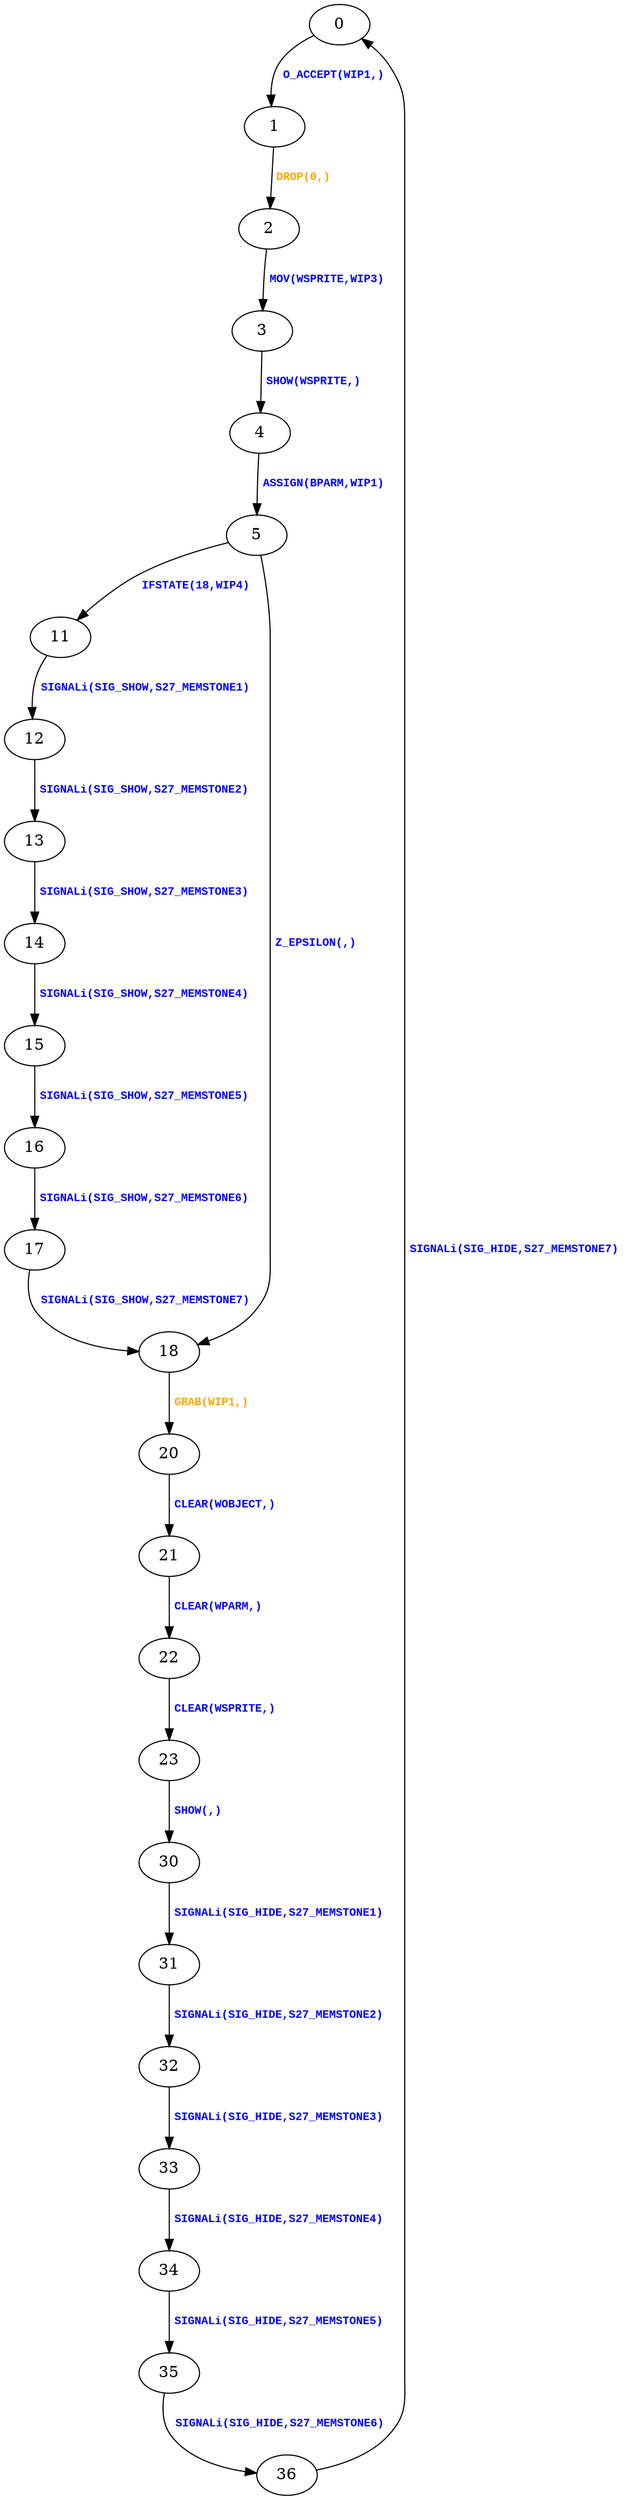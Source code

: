 digraph {
 node [shape=oval];
"0" -> "1"[fontcolor=blue, label=< <table border="0"><tr><td><font face="Courier New" point-size="10"><b>O_ACCEPT(WIP1,)<br align="left"/></b></font></td></tr>
</table>>];
"1" -> "2"[fontcolor=orange, label=< <table border="0"><tr><td><font face="Courier New" point-size="10"><b>DROP(0,)<br align="left"/></b></font></td></tr>
</table>>];
"11" -> "12"[fontcolor=blue, label=< <table border="0"><tr><td><font face="Courier New" point-size="10"><b>SIGNALi(SIG_SHOW,S27_MEMSTONE1)<br align="left"/></b></font></td></tr>
</table>>];
"12" -> "13"[fontcolor=blue, label=< <table border="0"><tr><td><font face="Courier New" point-size="10"><b>SIGNALi(SIG_SHOW,S27_MEMSTONE2)<br align="left"/></b></font></td></tr>
</table>>];
"13" -> "14"[fontcolor=blue, label=< <table border="0"><tr><td><font face="Courier New" point-size="10"><b>SIGNALi(SIG_SHOW,S27_MEMSTONE3)<br align="left"/></b></font></td></tr>
</table>>];
"14" -> "15"[fontcolor=blue, label=< <table border="0"><tr><td><font face="Courier New" point-size="10"><b>SIGNALi(SIG_SHOW,S27_MEMSTONE4)<br align="left"/></b></font></td></tr>
</table>>];
"15" -> "16"[fontcolor=blue, label=< <table border="0"><tr><td><font face="Courier New" point-size="10"><b>SIGNALi(SIG_SHOW,S27_MEMSTONE5)<br align="left"/></b></font></td></tr>
</table>>];
"16" -> "17"[fontcolor=blue, label=< <table border="0"><tr><td><font face="Courier New" point-size="10"><b>SIGNALi(SIG_SHOW,S27_MEMSTONE6)<br align="left"/></b></font></td></tr>
</table>>];
"17" -> "18"[fontcolor=blue, label=< <table border="0"><tr><td><font face="Courier New" point-size="10"><b>SIGNALi(SIG_SHOW,S27_MEMSTONE7)<br align="left"/></b></font></td></tr>
</table>>];
"18" -> "20"[fontcolor=orange, label=< <table border="0"><tr><td><font face="Courier New" point-size="10"><b>GRAB(WIP1,)<br align="left"/></b></font></td></tr>
</table>>];
"2" -> "3"[fontcolor=blue, label=< <table border="0"><tr><td><font face="Courier New" point-size="10"><b>MOV(WSPRITE,WIP3)<br align="left"/></b></font></td></tr>
</table>>];
"20" -> "21"[fontcolor=blue, label=< <table border="0"><tr><td><font face="Courier New" point-size="10"><b>CLEAR(WOBJECT,)<br align="left"/></b></font></td></tr>
</table>>];
"21" -> "22"[fontcolor=blue, label=< <table border="0"><tr><td><font face="Courier New" point-size="10"><b>CLEAR(WPARM,)<br align="left"/></b></font></td></tr>
</table>>];
"22" -> "23"[fontcolor=blue, label=< <table border="0"><tr><td><font face="Courier New" point-size="10"><b>CLEAR(WSPRITE,)<br align="left"/></b></font></td></tr>
</table>>];
"23" -> "30"[fontcolor=blue, label=< <table border="0"><tr><td><font face="Courier New" point-size="10"><b>SHOW(,)<br align="left"/></b></font></td></tr>
</table>>];
"3" -> "4"[fontcolor=blue, label=< <table border="0"><tr><td><font face="Courier New" point-size="10"><b>SHOW(WSPRITE,)<br align="left"/></b></font></td></tr>
</table>>];
"30" -> "31"[fontcolor=blue, label=< <table border="0"><tr><td><font face="Courier New" point-size="10"><b>SIGNALi(SIG_HIDE,S27_MEMSTONE1)<br align="left"/></b></font></td></tr>
</table>>];
"31" -> "32"[fontcolor=blue, label=< <table border="0"><tr><td><font face="Courier New" point-size="10"><b>SIGNALi(SIG_HIDE,S27_MEMSTONE2)<br align="left"/></b></font></td></tr>
</table>>];
"32" -> "33"[fontcolor=blue, label=< <table border="0"><tr><td><font face="Courier New" point-size="10"><b>SIGNALi(SIG_HIDE,S27_MEMSTONE3)<br align="left"/></b></font></td></tr>
</table>>];
"33" -> "34"[fontcolor=blue, label=< <table border="0"><tr><td><font face="Courier New" point-size="10"><b>SIGNALi(SIG_HIDE,S27_MEMSTONE4)<br align="left"/></b></font></td></tr>
</table>>];
"34" -> "35"[fontcolor=blue, label=< <table border="0"><tr><td><font face="Courier New" point-size="10"><b>SIGNALi(SIG_HIDE,S27_MEMSTONE5)<br align="left"/></b></font></td></tr>
</table>>];
"35" -> "36"[fontcolor=blue, label=< <table border="0"><tr><td><font face="Courier New" point-size="10"><b>SIGNALi(SIG_HIDE,S27_MEMSTONE6)<br align="left"/></b></font></td></tr>
</table>>];
"36" -> "0"[fontcolor=blue, label=< <table border="0"><tr><td><font face="Courier New" point-size="10"><b>SIGNALi(SIG_HIDE,S27_MEMSTONE7)<br align="left"/></b></font></td></tr>
</table>>];
"4" -> "5"[fontcolor=blue, label=< <table border="0"><tr><td><font face="Courier New" point-size="10"><b>ASSIGN(BPARM,WIP1)<br align="left"/></b></font></td></tr>
</table>>];
"5" -> "11"[fontcolor=blue, label=< <table border="0"><tr><td><font face="Courier New" point-size="10"><b>IFSTATE(18,WIP4)<br align="left"/></b></font></td></tr>
</table>>];
"5" -> "18"[fontcolor=blue, label=< <table border="0"><tr><td><font face="Courier New" point-size="10"><b>Z_EPSILON(,)<br align="left"/></b></font></td></tr>
</table>>];
}
